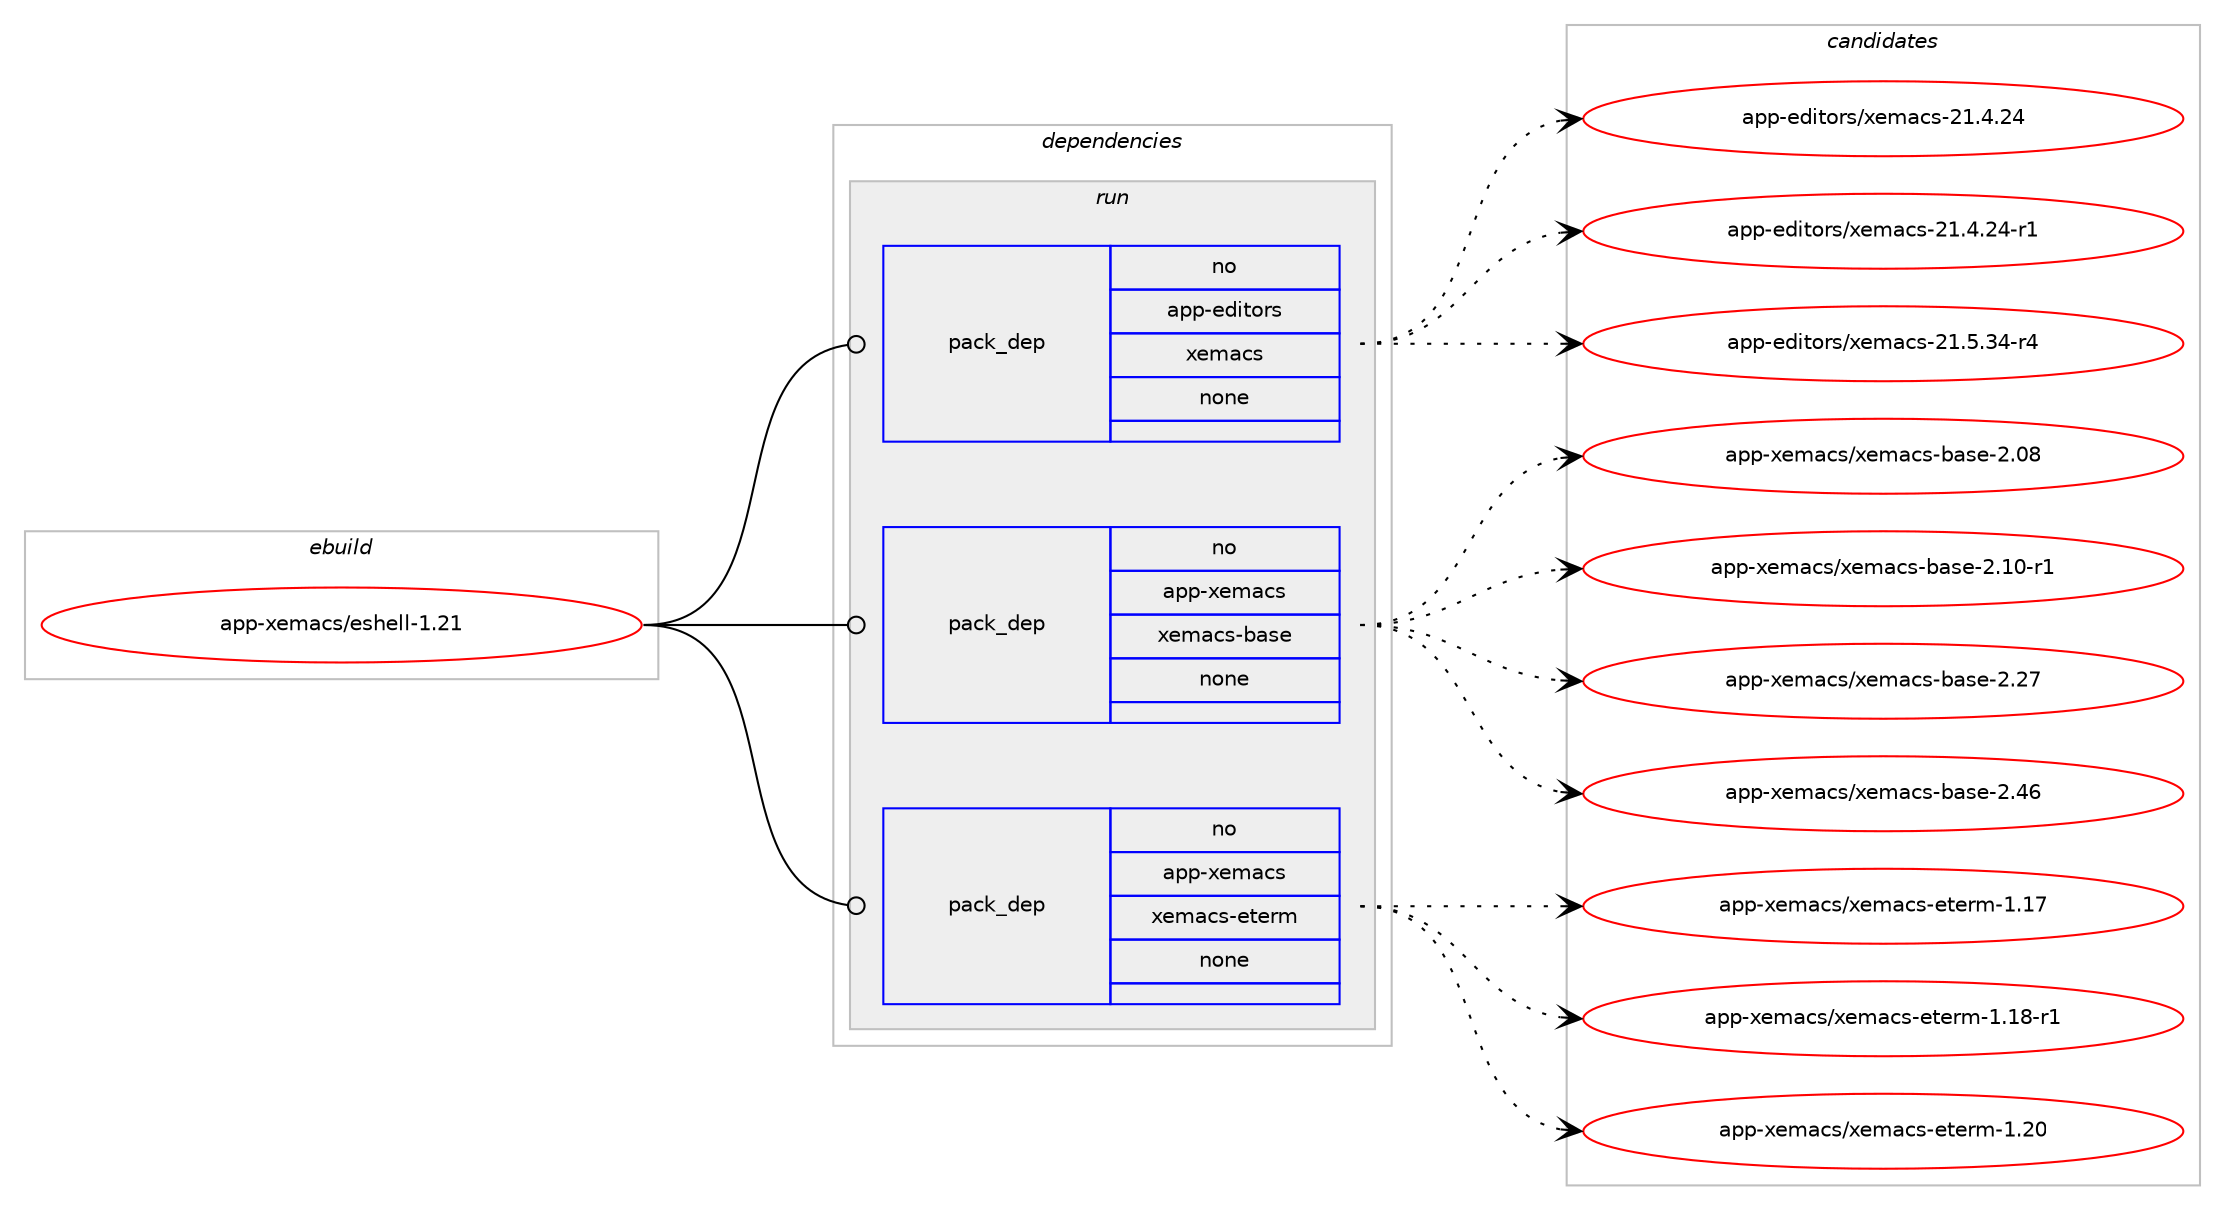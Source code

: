 digraph prolog {

# *************
# Graph options
# *************

newrank=true;
concentrate=true;
compound=true;
graph [rankdir=LR,fontname=Helvetica,fontsize=10,ranksep=1.5];#, ranksep=2.5, nodesep=0.2];
edge  [arrowhead=vee];
node  [fontname=Helvetica,fontsize=10];

# **********
# The ebuild
# **********

subgraph cluster_leftcol {
color=gray;
rank=same;
label=<<i>ebuild</i>>;
id [label="app-xemacs/eshell-1.21", color=red, width=4, href="../app-xemacs/eshell-1.21.svg"];
}

# ****************
# The dependencies
# ****************

subgraph cluster_midcol {
color=gray;
label=<<i>dependencies</i>>;
subgraph cluster_compile {
fillcolor="#eeeeee";
style=filled;
label=<<i>compile</i>>;
}
subgraph cluster_compileandrun {
fillcolor="#eeeeee";
style=filled;
label=<<i>compile and run</i>>;
}
subgraph cluster_run {
fillcolor="#eeeeee";
style=filled;
label=<<i>run</i>>;
subgraph pack383171 {
dependency514980 [label=<<TABLE BORDER="0" CELLBORDER="1" CELLSPACING="0" CELLPADDING="4" WIDTH="220"><TR><TD ROWSPAN="6" CELLPADDING="30">pack_dep</TD></TR><TR><TD WIDTH="110">no</TD></TR><TR><TD>app-editors</TD></TR><TR><TD>xemacs</TD></TR><TR><TD>none</TD></TR><TR><TD></TD></TR></TABLE>>, shape=none, color=blue];
}
id:e -> dependency514980:w [weight=20,style="solid",arrowhead="odot"];
subgraph pack383172 {
dependency514981 [label=<<TABLE BORDER="0" CELLBORDER="1" CELLSPACING="0" CELLPADDING="4" WIDTH="220"><TR><TD ROWSPAN="6" CELLPADDING="30">pack_dep</TD></TR><TR><TD WIDTH="110">no</TD></TR><TR><TD>app-xemacs</TD></TR><TR><TD>xemacs-base</TD></TR><TR><TD>none</TD></TR><TR><TD></TD></TR></TABLE>>, shape=none, color=blue];
}
id:e -> dependency514981:w [weight=20,style="solid",arrowhead="odot"];
subgraph pack383173 {
dependency514982 [label=<<TABLE BORDER="0" CELLBORDER="1" CELLSPACING="0" CELLPADDING="4" WIDTH="220"><TR><TD ROWSPAN="6" CELLPADDING="30">pack_dep</TD></TR><TR><TD WIDTH="110">no</TD></TR><TR><TD>app-xemacs</TD></TR><TR><TD>xemacs-eterm</TD></TR><TR><TD>none</TD></TR><TR><TD></TD></TR></TABLE>>, shape=none, color=blue];
}
id:e -> dependency514982:w [weight=20,style="solid",arrowhead="odot"];
}
}

# **************
# The candidates
# **************

subgraph cluster_choices {
rank=same;
color=gray;
label=<<i>candidates</i>>;

subgraph choice383171 {
color=black;
nodesep=1;
choice97112112451011001051161111141154712010110997991154550494652465052 [label="app-editors/xemacs-21.4.24", color=red, width=4,href="../app-editors/xemacs-21.4.24.svg"];
choice971121124510110010511611111411547120101109979911545504946524650524511449 [label="app-editors/xemacs-21.4.24-r1", color=red, width=4,href="../app-editors/xemacs-21.4.24-r1.svg"];
choice971121124510110010511611111411547120101109979911545504946534651524511452 [label="app-editors/xemacs-21.5.34-r4", color=red, width=4,href="../app-editors/xemacs-21.5.34-r4.svg"];
dependency514980:e -> choice97112112451011001051161111141154712010110997991154550494652465052:w [style=dotted,weight="100"];
dependency514980:e -> choice971121124510110010511611111411547120101109979911545504946524650524511449:w [style=dotted,weight="100"];
dependency514980:e -> choice971121124510110010511611111411547120101109979911545504946534651524511452:w [style=dotted,weight="100"];
}
subgraph choice383172 {
color=black;
nodesep=1;
choice971121124512010110997991154712010110997991154598971151014550464856 [label="app-xemacs/xemacs-base-2.08", color=red, width=4,href="../app-xemacs/xemacs-base-2.08.svg"];
choice9711211245120101109979911547120101109979911545989711510145504649484511449 [label="app-xemacs/xemacs-base-2.10-r1", color=red, width=4,href="../app-xemacs/xemacs-base-2.10-r1.svg"];
choice971121124512010110997991154712010110997991154598971151014550465055 [label="app-xemacs/xemacs-base-2.27", color=red, width=4,href="../app-xemacs/xemacs-base-2.27.svg"];
choice971121124512010110997991154712010110997991154598971151014550465254 [label="app-xemacs/xemacs-base-2.46", color=red, width=4,href="../app-xemacs/xemacs-base-2.46.svg"];
dependency514981:e -> choice971121124512010110997991154712010110997991154598971151014550464856:w [style=dotted,weight="100"];
dependency514981:e -> choice9711211245120101109979911547120101109979911545989711510145504649484511449:w [style=dotted,weight="100"];
dependency514981:e -> choice971121124512010110997991154712010110997991154598971151014550465055:w [style=dotted,weight="100"];
dependency514981:e -> choice971121124512010110997991154712010110997991154598971151014550465254:w [style=dotted,weight="100"];
}
subgraph choice383173 {
color=black;
nodesep=1;
choice97112112451201011099799115471201011099799115451011161011141094549464955 [label="app-xemacs/xemacs-eterm-1.17", color=red, width=4,href="../app-xemacs/xemacs-eterm-1.17.svg"];
choice971121124512010110997991154712010110997991154510111610111410945494649564511449 [label="app-xemacs/xemacs-eterm-1.18-r1", color=red, width=4,href="../app-xemacs/xemacs-eterm-1.18-r1.svg"];
choice97112112451201011099799115471201011099799115451011161011141094549465048 [label="app-xemacs/xemacs-eterm-1.20", color=red, width=4,href="../app-xemacs/xemacs-eterm-1.20.svg"];
dependency514982:e -> choice97112112451201011099799115471201011099799115451011161011141094549464955:w [style=dotted,weight="100"];
dependency514982:e -> choice971121124512010110997991154712010110997991154510111610111410945494649564511449:w [style=dotted,weight="100"];
dependency514982:e -> choice97112112451201011099799115471201011099799115451011161011141094549465048:w [style=dotted,weight="100"];
}
}

}
